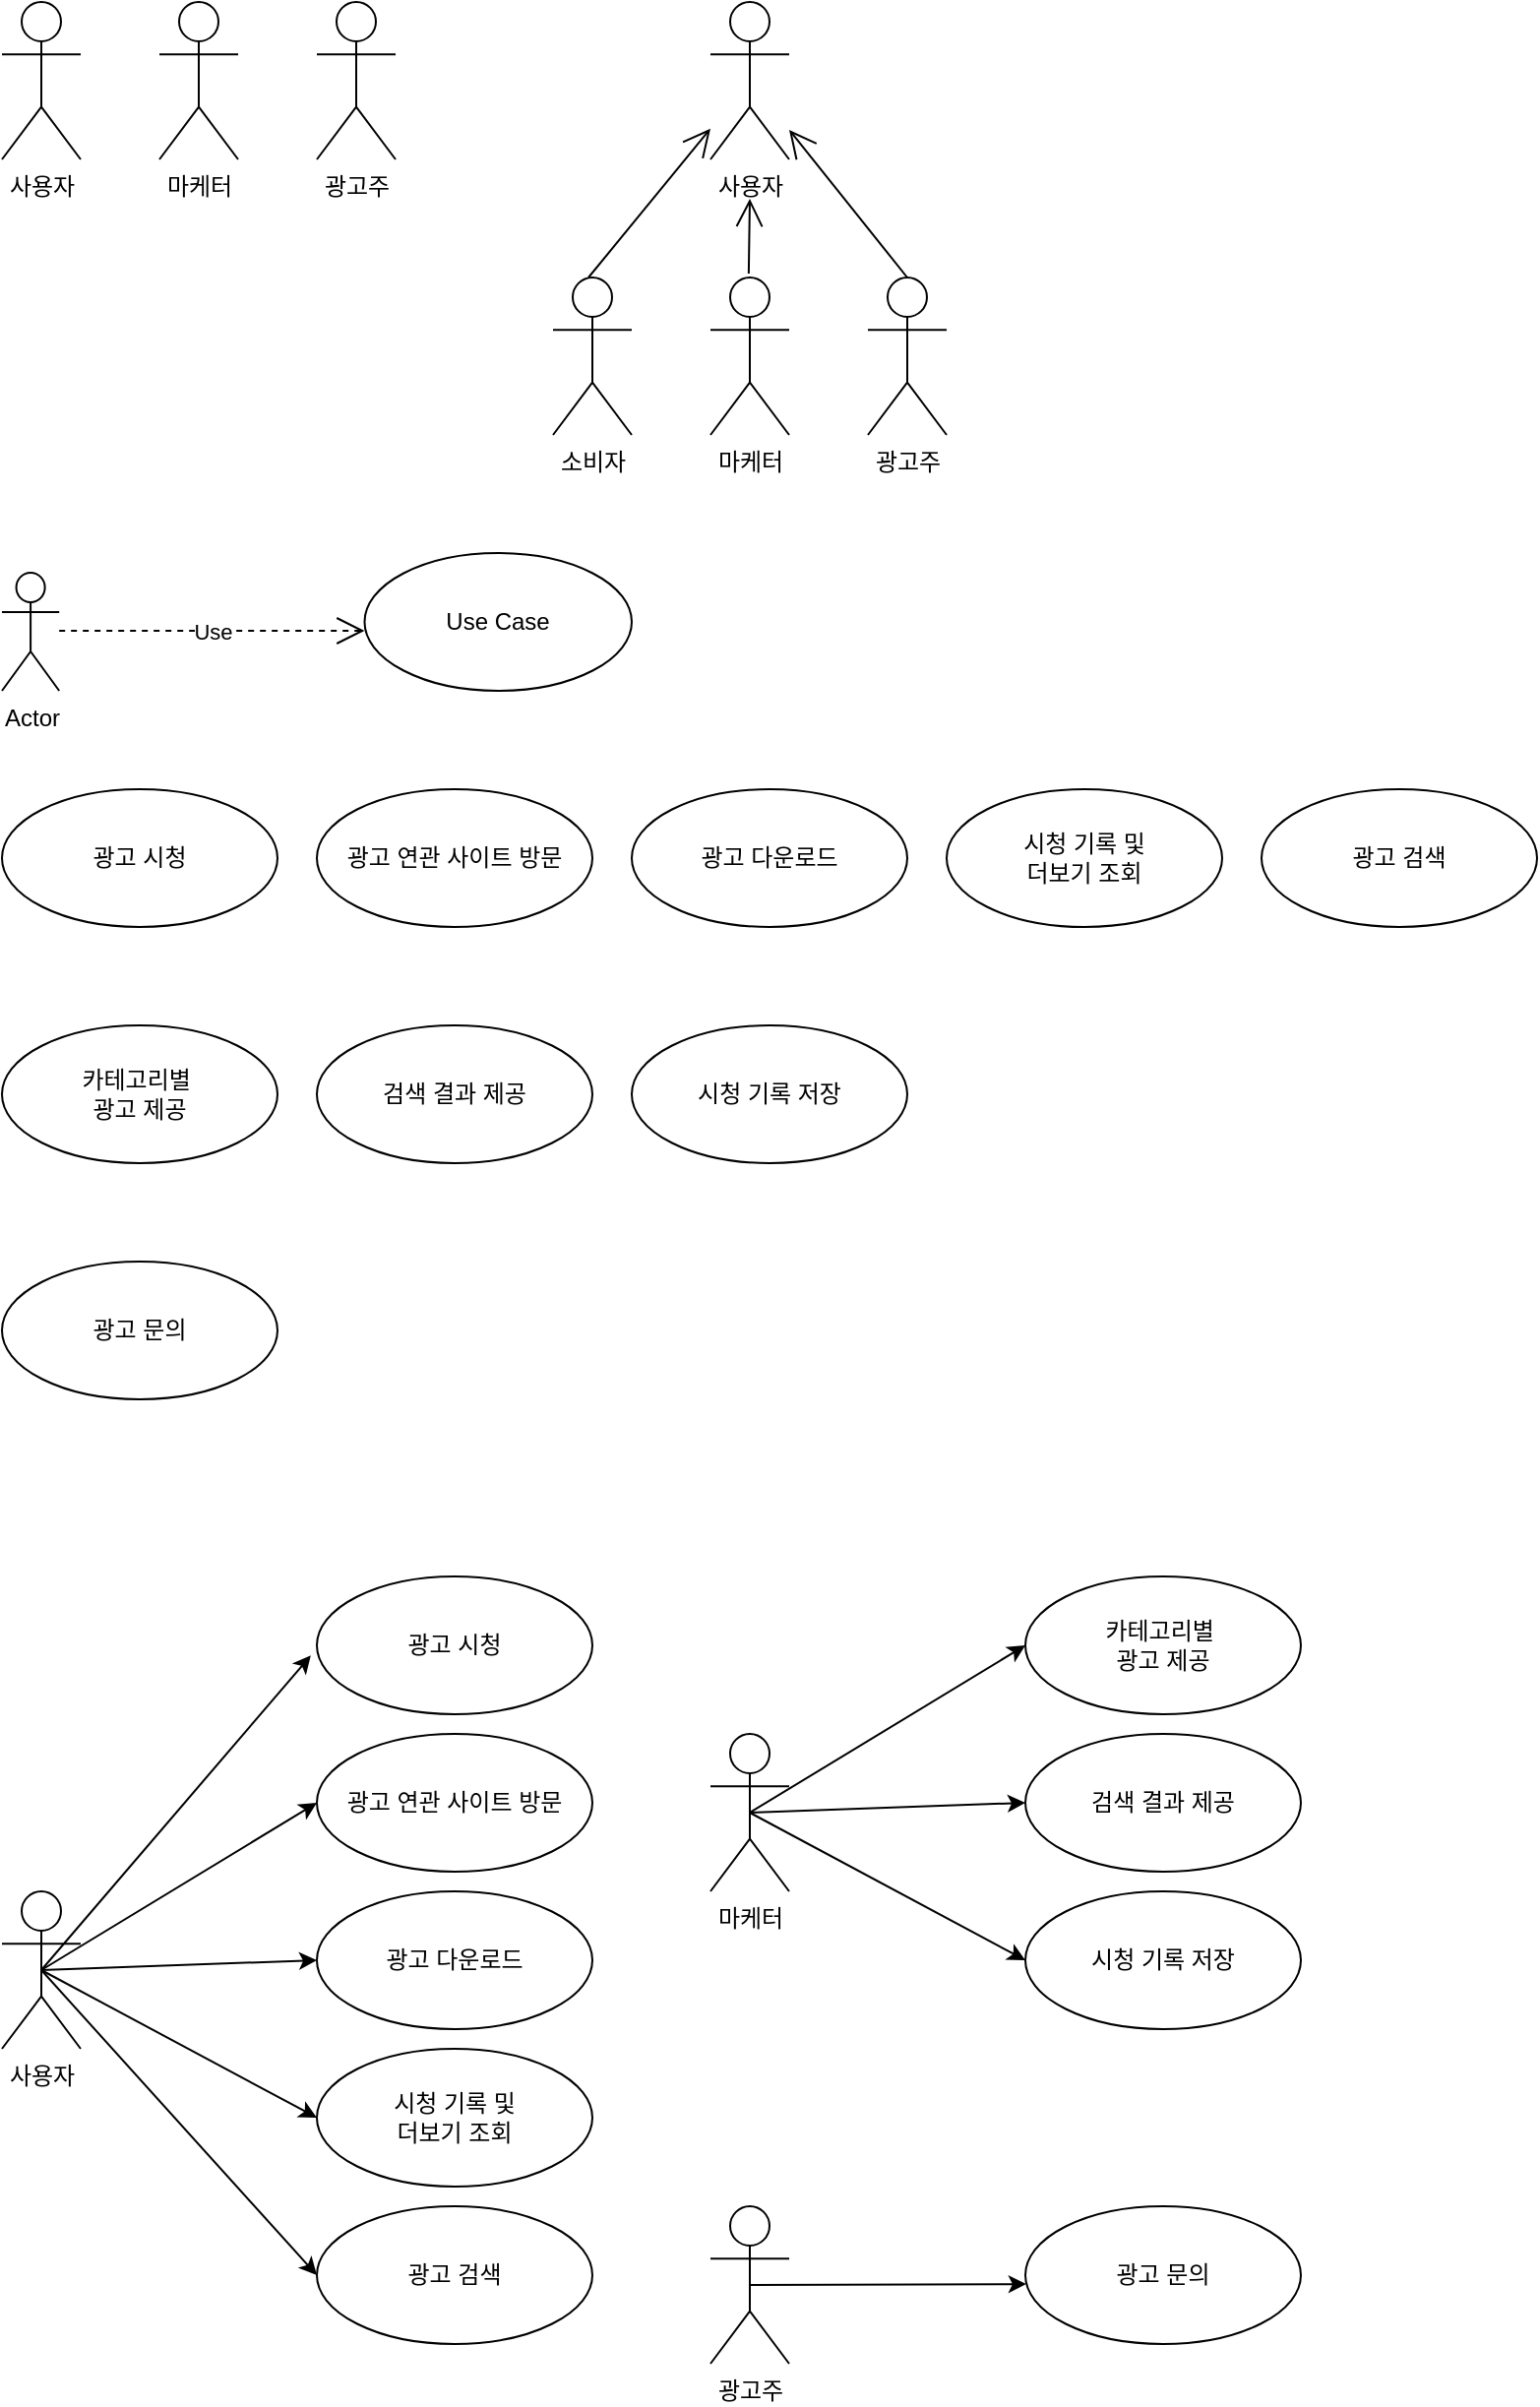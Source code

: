 <mxfile version="13.8.0" type="github">
  <diagram id="AJtEgspMUhOu_pOhHbxg" name="Page-1">
    <mxGraphModel dx="981" dy="526" grid="1" gridSize="10" guides="1" tooltips="1" connect="1" arrows="1" fold="1" page="1" pageScale="1" pageWidth="827" pageHeight="1169" math="0" shadow="0">
      <root>
        <mxCell id="0" />
        <mxCell id="1" parent="0" />
        <mxCell id="_McWxPtoiWffXC-6owyp-9" value="사용자" style="shape=umlActor;verticalLabelPosition=bottom;verticalAlign=top;html=1;" parent="1" vertex="1">
          <mxGeometry x="40" y="40" width="40" height="80" as="geometry" />
        </mxCell>
        <mxCell id="_McWxPtoiWffXC-6owyp-13" value="광고주" style="shape=umlActor;verticalLabelPosition=bottom;verticalAlign=top;html=1;" parent="1" vertex="1">
          <mxGeometry x="200" y="40" width="40" height="80" as="geometry" />
        </mxCell>
        <mxCell id="_McWxPtoiWffXC-6owyp-14" value="마케터" style="shape=umlActor;verticalLabelPosition=bottom;verticalAlign=top;html=1;" parent="1" vertex="1">
          <mxGeometry x="120" y="40" width="40" height="80" as="geometry" />
        </mxCell>
        <mxCell id="_McWxPtoiWffXC-6owyp-19" value="소비자" style="shape=umlActor;verticalLabelPosition=bottom;verticalAlign=top;html=1;" parent="1" vertex="1">
          <mxGeometry x="320" y="180" width="40" height="80" as="geometry" />
        </mxCell>
        <mxCell id="_McWxPtoiWffXC-6owyp-20" value="광고주" style="shape=umlActor;verticalLabelPosition=bottom;verticalAlign=top;html=1;" parent="1" vertex="1">
          <mxGeometry x="480" y="180" width="40" height="80" as="geometry" />
        </mxCell>
        <mxCell id="_McWxPtoiWffXC-6owyp-21" value="마케터" style="shape=umlActor;verticalLabelPosition=bottom;verticalAlign=top;html=1;" parent="1" vertex="1">
          <mxGeometry x="400" y="180" width="40" height="80" as="geometry" />
        </mxCell>
        <mxCell id="_McWxPtoiWffXC-6owyp-22" value="" style="group" parent="1" vertex="1" connectable="0">
          <mxGeometry x="40" y="320" width="320" height="70" as="geometry" />
        </mxCell>
        <mxCell id="_McWxPtoiWffXC-6owyp-5" value="Actor" style="shape=umlActor;verticalLabelPosition=bottom;verticalAlign=top;html=1;" parent="_McWxPtoiWffXC-6owyp-22" vertex="1">
          <mxGeometry y="10" width="29.091" height="60" as="geometry" />
        </mxCell>
        <mxCell id="_McWxPtoiWffXC-6owyp-6" value="Use Case" style="ellipse;whiteSpace=wrap;html=1;" parent="_McWxPtoiWffXC-6owyp-22" vertex="1">
          <mxGeometry x="184.24" width="135.76" height="70" as="geometry" />
        </mxCell>
        <mxCell id="_McWxPtoiWffXC-6owyp-7" value="Use" style="endArrow=open;endSize=12;dashed=1;html=1;" parent="_McWxPtoiWffXC-6owyp-22" edge="1">
          <mxGeometry width="160" relative="1" as="geometry">
            <mxPoint x="29.091" y="39.5" as="sourcePoint" />
            <mxPoint x="184.242" y="39.5" as="targetPoint" />
          </mxGeometry>
        </mxCell>
        <mxCell id="_McWxPtoiWffXC-6owyp-23" value="사용자" style="shape=umlActor;verticalLabelPosition=bottom;verticalAlign=top;html=1;" parent="1" vertex="1">
          <mxGeometry x="400" y="40" width="40" height="80" as="geometry" />
        </mxCell>
        <mxCell id="8zaXE_FqMB4v_rWYC9eI-1" value="" style="endArrow=open;endFill=1;endSize=12;html=1;exitX=0.45;exitY=0;exitDx=0;exitDy=0;exitPerimeter=0;" parent="1" source="_McWxPtoiWffXC-6owyp-19" target="_McWxPtoiWffXC-6owyp-23" edge="1">
          <mxGeometry width="160" relative="1" as="geometry">
            <mxPoint x="338" y="160" as="sourcePoint" />
            <mxPoint x="380" y="160" as="targetPoint" />
          </mxGeometry>
        </mxCell>
        <mxCell id="8zaXE_FqMB4v_rWYC9eI-2" value="" style="endArrow=open;endFill=1;endSize=12;html=1;exitX=0.5;exitY=0;exitDx=0;exitDy=0;exitPerimeter=0;" parent="1" source="_McWxPtoiWffXC-6owyp-20" target="_McWxPtoiWffXC-6owyp-23" edge="1">
          <mxGeometry width="160" relative="1" as="geometry">
            <mxPoint x="348" y="190" as="sourcePoint" />
            <mxPoint x="410" y="114.39" as="targetPoint" />
          </mxGeometry>
        </mxCell>
        <mxCell id="8zaXE_FqMB4v_rWYC9eI-3" value="" style="endArrow=open;endFill=1;endSize=12;html=1;exitX=0.486;exitY=-0.025;exitDx=0;exitDy=0;exitPerimeter=0;" parent="1" source="_McWxPtoiWffXC-6owyp-21" edge="1">
          <mxGeometry width="160" relative="1" as="geometry">
            <mxPoint x="358" y="200" as="sourcePoint" />
            <mxPoint x="420" y="140" as="targetPoint" />
          </mxGeometry>
        </mxCell>
        <mxCell id="pgj8xzCdPbNXUes23sIo-1" value="광고 시청" style="ellipse;whiteSpace=wrap;html=1;" vertex="1" parent="1">
          <mxGeometry x="40" y="440" width="140" height="70" as="geometry" />
        </mxCell>
        <mxCell id="pgj8xzCdPbNXUes23sIo-2" value="광고 다운로드" style="ellipse;whiteSpace=wrap;html=1;" vertex="1" parent="1">
          <mxGeometry x="360" y="440" width="140" height="70" as="geometry" />
        </mxCell>
        <mxCell id="pgj8xzCdPbNXUes23sIo-3" value="광고 검색" style="ellipse;whiteSpace=wrap;html=1;" vertex="1" parent="1">
          <mxGeometry x="680" y="440" width="140" height="70" as="geometry" />
        </mxCell>
        <mxCell id="pgj8xzCdPbNXUes23sIo-4" value="광고 연관 사이트 방문" style="ellipse;whiteSpace=wrap;html=1;" vertex="1" parent="1">
          <mxGeometry x="200" y="440" width="140" height="70" as="geometry" />
        </mxCell>
        <mxCell id="pgj8xzCdPbNXUes23sIo-5" value="시청 기록 및 &lt;br&gt;더보기 조회" style="ellipse;whiteSpace=wrap;html=1;" vertex="1" parent="1">
          <mxGeometry x="520" y="440" width="140" height="70" as="geometry" />
        </mxCell>
        <mxCell id="pgj8xzCdPbNXUes23sIo-6" value="카테고리별&amp;nbsp;&lt;br&gt;광고 제공" style="ellipse;whiteSpace=wrap;html=1;" vertex="1" parent="1">
          <mxGeometry x="40" y="560" width="140" height="70" as="geometry" />
        </mxCell>
        <mxCell id="pgj8xzCdPbNXUes23sIo-7" value="광고 문의" style="ellipse;whiteSpace=wrap;html=1;" vertex="1" parent="1">
          <mxGeometry x="40" y="680" width="140" height="70" as="geometry" />
        </mxCell>
        <mxCell id="pgj8xzCdPbNXUes23sIo-10" value="검색 결과 제공" style="ellipse;whiteSpace=wrap;html=1;" vertex="1" parent="1">
          <mxGeometry x="200" y="560" width="140" height="70" as="geometry" />
        </mxCell>
        <mxCell id="pgj8xzCdPbNXUes23sIo-11" value="시청 기록 저장" style="ellipse;whiteSpace=wrap;html=1;" vertex="1" parent="1">
          <mxGeometry x="360" y="560" width="140" height="70" as="geometry" />
        </mxCell>
        <mxCell id="pgj8xzCdPbNXUes23sIo-21" value="사용자" style="shape=umlActor;verticalLabelPosition=bottom;verticalAlign=top;html=1;" vertex="1" parent="1">
          <mxGeometry x="40" y="1000" width="40" height="80" as="geometry" />
        </mxCell>
        <mxCell id="pgj8xzCdPbNXUes23sIo-22" value="마케터" style="shape=umlActor;verticalLabelPosition=bottom;verticalAlign=top;html=1;" vertex="1" parent="1">
          <mxGeometry x="400" y="920" width="40" height="80" as="geometry" />
        </mxCell>
        <mxCell id="pgj8xzCdPbNXUes23sIo-23" value="광고주" style="shape=umlActor;verticalLabelPosition=bottom;verticalAlign=top;html=1;" vertex="1" parent="1">
          <mxGeometry x="400" y="1160" width="40" height="80" as="geometry" />
        </mxCell>
        <mxCell id="pgj8xzCdPbNXUes23sIo-24" value="광고 시청" style="ellipse;whiteSpace=wrap;html=1;" vertex="1" parent="1">
          <mxGeometry x="200" y="840" width="140" height="70" as="geometry" />
        </mxCell>
        <mxCell id="pgj8xzCdPbNXUes23sIo-25" value="광고 다운로드" style="ellipse;whiteSpace=wrap;html=1;" vertex="1" parent="1">
          <mxGeometry x="200" y="1000" width="140" height="70" as="geometry" />
        </mxCell>
        <mxCell id="pgj8xzCdPbNXUes23sIo-26" value="광고 검색" style="ellipse;whiteSpace=wrap;html=1;" vertex="1" parent="1">
          <mxGeometry x="200" y="1160" width="140" height="70" as="geometry" />
        </mxCell>
        <mxCell id="pgj8xzCdPbNXUes23sIo-27" value="광고 연관 사이트 방문" style="ellipse;whiteSpace=wrap;html=1;" vertex="1" parent="1">
          <mxGeometry x="200" y="920" width="140" height="70" as="geometry" />
        </mxCell>
        <mxCell id="pgj8xzCdPbNXUes23sIo-28" value="시청 기록 및 &lt;br&gt;더보기 조회" style="ellipse;whiteSpace=wrap;html=1;" vertex="1" parent="1">
          <mxGeometry x="200" y="1080" width="140" height="70" as="geometry" />
        </mxCell>
        <mxCell id="pgj8xzCdPbNXUes23sIo-30" value="" style="endArrow=classic;html=1;entryX=-0.022;entryY=0.574;entryDx=0;entryDy=0;entryPerimeter=0;" edge="1" parent="1" target="pgj8xzCdPbNXUes23sIo-24">
          <mxGeometry width="50" height="50" relative="1" as="geometry">
            <mxPoint x="60" y="1040" as="sourcePoint" />
            <mxPoint x="520" y="1080" as="targetPoint" />
          </mxGeometry>
        </mxCell>
        <mxCell id="pgj8xzCdPbNXUes23sIo-31" value="" style="endArrow=classic;html=1;entryX=0;entryY=0.5;entryDx=0;entryDy=0;exitX=0.5;exitY=0.5;exitDx=0;exitDy=0;exitPerimeter=0;" edge="1" parent="1" source="pgj8xzCdPbNXUes23sIo-21" target="pgj8xzCdPbNXUes23sIo-27">
          <mxGeometry width="50" height="50" relative="1" as="geometry">
            <mxPoint x="90" y="1026.655" as="sourcePoint" />
            <mxPoint x="206.92" y="890.18" as="targetPoint" />
          </mxGeometry>
        </mxCell>
        <mxCell id="pgj8xzCdPbNXUes23sIo-32" value="" style="endArrow=classic;html=1;entryX=0;entryY=0.5;entryDx=0;entryDy=0;exitX=0.5;exitY=0.5;exitDx=0;exitDy=0;exitPerimeter=0;" edge="1" parent="1" source="pgj8xzCdPbNXUes23sIo-21" target="pgj8xzCdPbNXUes23sIo-25">
          <mxGeometry width="50" height="50" relative="1" as="geometry">
            <mxPoint x="100" y="1036.655" as="sourcePoint" />
            <mxPoint x="216.92" y="900.18" as="targetPoint" />
          </mxGeometry>
        </mxCell>
        <mxCell id="pgj8xzCdPbNXUes23sIo-33" value="" style="endArrow=classic;html=1;entryX=0;entryY=0.5;entryDx=0;entryDy=0;exitX=0.5;exitY=0.5;exitDx=0;exitDy=0;exitPerimeter=0;" edge="1" parent="1" source="pgj8xzCdPbNXUes23sIo-21" target="pgj8xzCdPbNXUes23sIo-28">
          <mxGeometry width="50" height="50" relative="1" as="geometry">
            <mxPoint x="100" y="1030" as="sourcePoint" />
            <mxPoint x="226.92" y="910.18" as="targetPoint" />
          </mxGeometry>
        </mxCell>
        <mxCell id="pgj8xzCdPbNXUes23sIo-34" value="" style="endArrow=classic;html=1;entryX=0;entryY=0.5;entryDx=0;entryDy=0;exitX=0.5;exitY=0.5;exitDx=0;exitDy=0;exitPerimeter=0;" edge="1" parent="1" source="pgj8xzCdPbNXUes23sIo-21" target="pgj8xzCdPbNXUes23sIo-26">
          <mxGeometry width="50" height="50" relative="1" as="geometry">
            <mxPoint x="120" y="1056.655" as="sourcePoint" />
            <mxPoint x="236.92" y="920.18" as="targetPoint" />
          </mxGeometry>
        </mxCell>
        <mxCell id="pgj8xzCdPbNXUes23sIo-35" value="카테고리별&amp;nbsp;&lt;br&gt;광고 제공" style="ellipse;whiteSpace=wrap;html=1;" vertex="1" parent="1">
          <mxGeometry x="560" y="840" width="140" height="70" as="geometry" />
        </mxCell>
        <mxCell id="pgj8xzCdPbNXUes23sIo-36" value="검색 결과 제공" style="ellipse;whiteSpace=wrap;html=1;" vertex="1" parent="1">
          <mxGeometry x="560" y="920" width="140" height="70" as="geometry" />
        </mxCell>
        <mxCell id="pgj8xzCdPbNXUes23sIo-37" value="시청 기록 저장" style="ellipse;whiteSpace=wrap;html=1;" vertex="1" parent="1">
          <mxGeometry x="560" y="1000" width="140" height="70" as="geometry" />
        </mxCell>
        <mxCell id="pgj8xzCdPbNXUes23sIo-38" value="" style="endArrow=classic;html=1;entryX=0;entryY=0.5;entryDx=0;entryDy=0;exitX=0.5;exitY=0.5;exitDx=0;exitDy=0;exitPerimeter=0;" edge="1" parent="1" source="pgj8xzCdPbNXUes23sIo-22" target="pgj8xzCdPbNXUes23sIo-35">
          <mxGeometry width="50" height="50" relative="1" as="geometry">
            <mxPoint x="390" y="877.5" as="sourcePoint" />
            <mxPoint x="530.0" y="872.5" as="targetPoint" />
          </mxGeometry>
        </mxCell>
        <mxCell id="pgj8xzCdPbNXUes23sIo-39" value="" style="endArrow=classic;html=1;exitX=0.5;exitY=0.5;exitDx=0;exitDy=0;exitPerimeter=0;entryX=0;entryY=0.5;entryDx=0;entryDy=0;" edge="1" parent="1" source="pgj8xzCdPbNXUes23sIo-22" target="pgj8xzCdPbNXUes23sIo-36">
          <mxGeometry width="50" height="50" relative="1" as="geometry">
            <mxPoint x="440" y="945" as="sourcePoint" />
            <mxPoint x="556" y="955" as="targetPoint" />
          </mxGeometry>
        </mxCell>
        <mxCell id="pgj8xzCdPbNXUes23sIo-40" value="" style="endArrow=classic;html=1;entryX=0;entryY=0.5;entryDx=0;entryDy=0;" edge="1" parent="1" target="pgj8xzCdPbNXUes23sIo-37">
          <mxGeometry width="50" height="50" relative="1" as="geometry">
            <mxPoint x="420" y="960" as="sourcePoint" />
            <mxPoint x="590.0" y="950" as="targetPoint" />
          </mxGeometry>
        </mxCell>
        <mxCell id="pgj8xzCdPbNXUes23sIo-41" value="광고 문의" style="ellipse;whiteSpace=wrap;html=1;" vertex="1" parent="1">
          <mxGeometry x="560" y="1160" width="140" height="70" as="geometry" />
        </mxCell>
        <mxCell id="pgj8xzCdPbNXUes23sIo-42" value="" style="endArrow=classic;html=1;entryX=0.003;entryY=0.565;entryDx=0;entryDy=0;exitX=0.5;exitY=0.5;exitDx=0;exitDy=0;exitPerimeter=0;entryPerimeter=0;" edge="1" parent="1" source="pgj8xzCdPbNXUes23sIo-23" target="pgj8xzCdPbNXUes23sIo-41">
          <mxGeometry width="50" height="50" relative="1" as="geometry">
            <mxPoint x="430" y="970" as="sourcePoint" />
            <mxPoint x="570.0" y="1045" as="targetPoint" />
          </mxGeometry>
        </mxCell>
      </root>
    </mxGraphModel>
  </diagram>
</mxfile>
